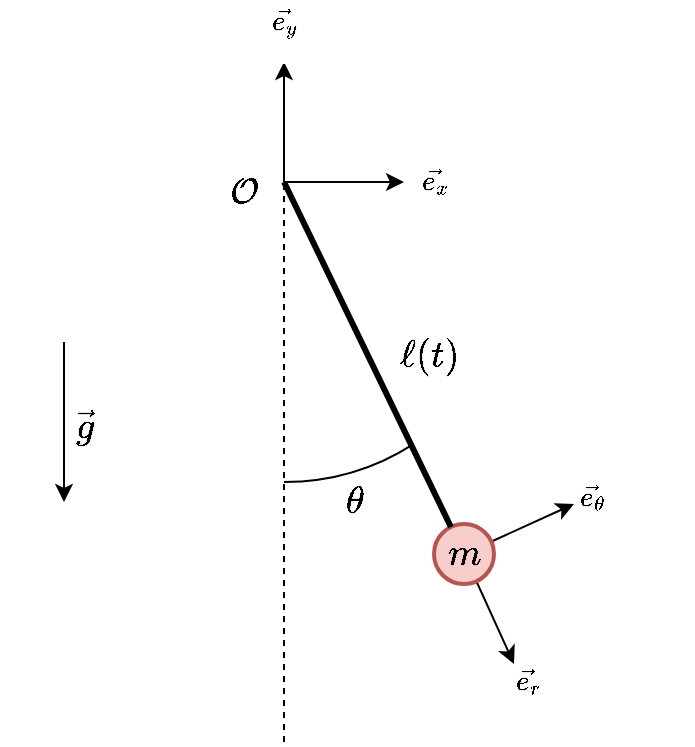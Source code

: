 <mxfile version="23.1.5" type="device">
  <diagram name="Page-1" id="MqYCLOujUnImjremnZP-">
    <mxGraphModel dx="2035" dy="687" grid="1" gridSize="10" guides="1" tooltips="1" connect="1" arrows="1" fold="1" page="1" pageScale="1" pageWidth="850" pageHeight="1100" math="1" shadow="0">
      <root>
        <mxCell id="0" />
        <mxCell id="1" parent="0" />
        <mxCell id="8MsT-PCNFi3kGKuvTsIP-24" value="" style="group;rotation=64.9;" vertex="1" connectable="0" parent="1">
          <mxGeometry x="-340" y="411" width="60" height="60" as="geometry" />
        </mxCell>
        <mxCell id="8MsT-PCNFi3kGKuvTsIP-20" value="" style="endArrow=classic;html=1;rounded=0;" edge="1" parent="8MsT-PCNFi3kGKuvTsIP-24">
          <mxGeometry width="50" height="50" relative="1" as="geometry">
            <mxPoint x="-10" y="15" as="sourcePoint" />
            <mxPoint x="15" y="70" as="targetPoint" />
          </mxGeometry>
        </mxCell>
        <mxCell id="8MsT-PCNFi3kGKuvTsIP-26" value="$$\vec{e_r}$$" style="edgeLabel;html=1;align=center;verticalAlign=middle;resizable=0;points=[];rotation=0;fontSize=12;" vertex="1" connectable="0" parent="8MsT-PCNFi3kGKuvTsIP-20">
          <mxGeometry x="0.625" y="2" relative="1" as="geometry">
            <mxPoint x="10" y="19" as="offset" />
          </mxGeometry>
        </mxCell>
        <mxCell id="8MsT-PCNFi3kGKuvTsIP-22" value="" style="endArrow=classic;html=1;rounded=0;" edge="1" parent="8MsT-PCNFi3kGKuvTsIP-24">
          <mxGeometry width="50" height="50" relative="1" as="geometry">
            <mxPoint x="-10" y="15" as="sourcePoint" />
            <mxPoint x="45" y="-10" as="targetPoint" />
          </mxGeometry>
        </mxCell>
        <mxCell id="8MsT-PCNFi3kGKuvTsIP-25" value="$$\vec{e_\theta}$$" style="edgeLabel;html=1;align=center;verticalAlign=middle;resizable=0;points=[];rotation=0;fontSize=12;" vertex="1" connectable="0" parent="8MsT-PCNFi3kGKuvTsIP-22">
          <mxGeometry x="0.315" y="1" relative="1" as="geometry">
            <mxPoint x="28" y="-12" as="offset" />
          </mxGeometry>
        </mxCell>
        <mxCell id="8MsT-PCNFi3kGKuvTsIP-3" value="$$m$$" style="ellipse;whiteSpace=wrap;html=1;fontSize=16;fillColor=#f8cecc;strokeColor=#b85450;strokeWidth=2;" vertex="1" parent="1">
          <mxGeometry x="-365" y="411" width="30" height="30" as="geometry" />
        </mxCell>
        <mxCell id="8MsT-PCNFi3kGKuvTsIP-4" value="" style="endArrow=none;html=1;rounded=0;strokeWidth=3;" edge="1" parent="1" source="8MsT-PCNFi3kGKuvTsIP-3">
          <mxGeometry width="50" height="50" relative="1" as="geometry">
            <mxPoint x="-370" y="450" as="sourcePoint" />
            <mxPoint x="-440" y="240" as="targetPoint" />
          </mxGeometry>
        </mxCell>
        <mxCell id="8MsT-PCNFi3kGKuvTsIP-5" value="$$\ell(t)$$" style="edgeLabel;html=1;align=center;verticalAlign=middle;resizable=0;points=[];fontSize=16;" vertex="1" connectable="0" parent="8MsT-PCNFi3kGKuvTsIP-4">
          <mxGeometry x="0.084" relative="1" as="geometry">
            <mxPoint x="34" y="8" as="offset" />
          </mxGeometry>
        </mxCell>
        <mxCell id="8MsT-PCNFi3kGKuvTsIP-6" value="$$\mathcal O$$" style="text;html=1;align=center;verticalAlign=middle;whiteSpace=wrap;rounded=0;fontSize=15;" vertex="1" parent="1">
          <mxGeometry x="-470" y="230" width="20" height="30" as="geometry" />
        </mxCell>
        <mxCell id="8MsT-PCNFi3kGKuvTsIP-7" value="" style="verticalLabelPosition=bottom;verticalAlign=top;html=1;shape=mxgraph.basic.arc;startAngle=0.409;endAngle=0.5;allowArrows=1;comic=0;" vertex="1" parent="1">
          <mxGeometry x="-560" y="150" width="240" height="240" as="geometry" />
        </mxCell>
        <mxCell id="8MsT-PCNFi3kGKuvTsIP-10" value="$$\theta$$" style="text;html=1;align=center;verticalAlign=middle;whiteSpace=wrap;rounded=0;fontSize=16;" vertex="1" parent="1">
          <mxGeometry x="-435" y="385" width="60" height="30" as="geometry" />
        </mxCell>
        <mxCell id="8MsT-PCNFi3kGKuvTsIP-11" value="" style="endArrow=classic;html=1;rounded=0;" edge="1" parent="1">
          <mxGeometry width="50" height="50" relative="1" as="geometry">
            <mxPoint x="-550" y="320" as="sourcePoint" />
            <mxPoint x="-550" y="400" as="targetPoint" />
          </mxGeometry>
        </mxCell>
        <mxCell id="8MsT-PCNFi3kGKuvTsIP-12" value="$$\vec{g}$$" style="edgeLabel;html=1;align=center;verticalAlign=middle;resizable=0;points=[];fontSize=16;" vertex="1" connectable="0" parent="8MsT-PCNFi3kGKuvTsIP-11">
          <mxGeometry x="0.05" relative="1" as="geometry">
            <mxPoint x="10" as="offset" />
          </mxGeometry>
        </mxCell>
        <mxCell id="8MsT-PCNFi3kGKuvTsIP-14" value="" style="endArrow=classic;html=1;rounded=0;" edge="1" parent="1">
          <mxGeometry width="50" height="50" relative="1" as="geometry">
            <mxPoint x="-440" y="240" as="sourcePoint" />
            <mxPoint x="-380" y="240" as="targetPoint" />
          </mxGeometry>
        </mxCell>
        <mxCell id="8MsT-PCNFi3kGKuvTsIP-18" value="$$\vec{e_x}$$" style="edgeLabel;html=1;align=center;verticalAlign=middle;resizable=0;points=[];fontSize=12;" vertex="1" connectable="0" parent="8MsT-PCNFi3kGKuvTsIP-14">
          <mxGeometry x="-0.136" y="2" relative="1" as="geometry">
            <mxPoint x="49" y="1" as="offset" />
          </mxGeometry>
        </mxCell>
        <mxCell id="8MsT-PCNFi3kGKuvTsIP-15" value="" style="endArrow=classic;html=1;rounded=0;" edge="1" parent="1">
          <mxGeometry width="50" height="50" relative="1" as="geometry">
            <mxPoint x="-440" y="240" as="sourcePoint" />
            <mxPoint x="-440" y="180" as="targetPoint" />
          </mxGeometry>
        </mxCell>
        <mxCell id="8MsT-PCNFi3kGKuvTsIP-16" value="$$\vec{e_y}$$" style="edgeLabel;html=1;align=center;verticalAlign=middle;resizable=0;points=[];fontSize=12;" vertex="1" connectable="0" parent="8MsT-PCNFi3kGKuvTsIP-15">
          <mxGeometry x="0.007" y="-1" relative="1" as="geometry">
            <mxPoint x="-1" y="-50" as="offset" />
          </mxGeometry>
        </mxCell>
        <mxCell id="8MsT-PCNFi3kGKuvTsIP-19" value="" style="endArrow=none;html=1;rounded=0;dashed=1;" edge="1" parent="1">
          <mxGeometry width="50" height="50" relative="1" as="geometry">
            <mxPoint x="-440" y="520" as="sourcePoint" />
            <mxPoint x="-440" y="240" as="targetPoint" />
          </mxGeometry>
        </mxCell>
      </root>
    </mxGraphModel>
  </diagram>
</mxfile>
